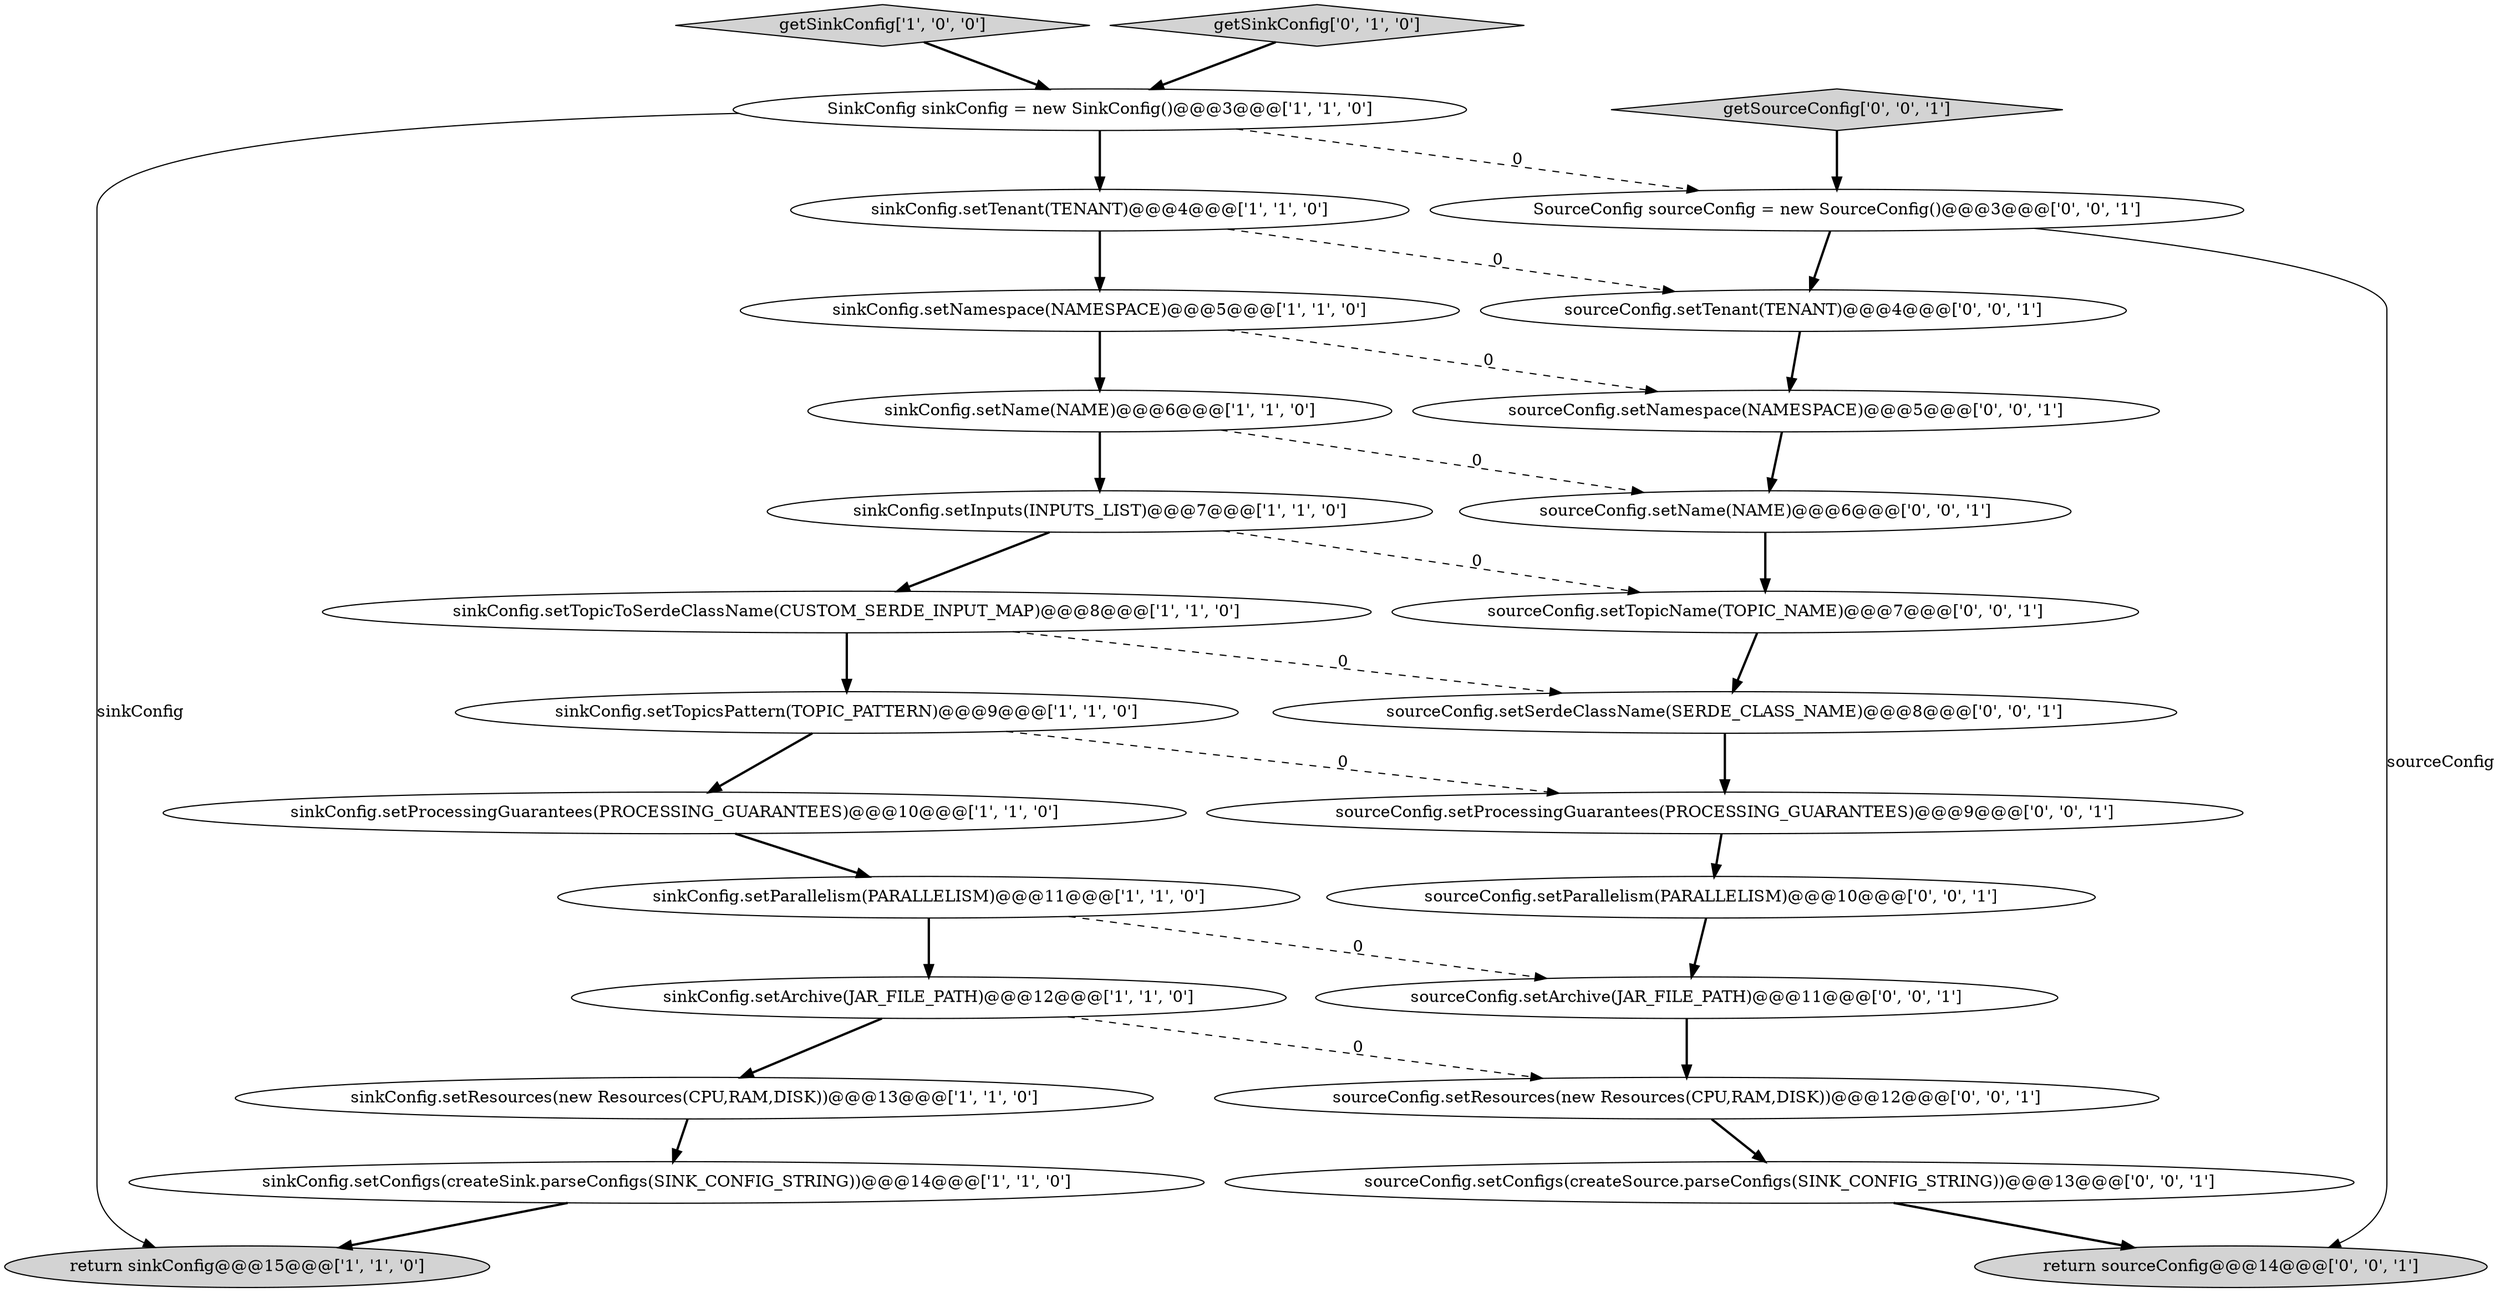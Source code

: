digraph {
0 [style = filled, label = "return sinkConfig@@@15@@@['1', '1', '0']", fillcolor = lightgray, shape = ellipse image = "AAA0AAABBB1BBB"];
11 [style = filled, label = "getSinkConfig['1', '0', '0']", fillcolor = lightgray, shape = diamond image = "AAA0AAABBB1BBB"];
8 [style = filled, label = "sinkConfig.setTopicToSerdeClassName(CUSTOM_SERDE_INPUT_MAP)@@@8@@@['1', '1', '0']", fillcolor = white, shape = ellipse image = "AAA0AAABBB1BBB"];
13 [style = filled, label = "sinkConfig.setArchive(JAR_FILE_PATH)@@@12@@@['1', '1', '0']", fillcolor = white, shape = ellipse image = "AAA0AAABBB1BBB"];
9 [style = filled, label = "sinkConfig.setTopicsPattern(TOPIC_PATTERN)@@@9@@@['1', '1', '0']", fillcolor = white, shape = ellipse image = "AAA0AAABBB1BBB"];
16 [style = filled, label = "sourceConfig.setArchive(JAR_FILE_PATH)@@@11@@@['0', '0', '1']", fillcolor = white, shape = ellipse image = "AAA0AAABBB3BBB"];
20 [style = filled, label = "sourceConfig.setName(NAME)@@@6@@@['0', '0', '1']", fillcolor = white, shape = ellipse image = "AAA0AAABBB3BBB"];
12 [style = filled, label = "sinkConfig.setInputs(INPUTS_LIST)@@@7@@@['1', '1', '0']", fillcolor = white, shape = ellipse image = "AAA0AAABBB1BBB"];
14 [style = filled, label = "getSinkConfig['0', '1', '0']", fillcolor = lightgray, shape = diamond image = "AAA0AAABBB2BBB"];
15 [style = filled, label = "sourceConfig.setProcessingGuarantees(PROCESSING_GUARANTEES)@@@9@@@['0', '0', '1']", fillcolor = white, shape = ellipse image = "AAA0AAABBB3BBB"];
23 [style = filled, label = "sourceConfig.setNamespace(NAMESPACE)@@@5@@@['0', '0', '1']", fillcolor = white, shape = ellipse image = "AAA0AAABBB3BBB"];
3 [style = filled, label = "SinkConfig sinkConfig = new SinkConfig()@@@3@@@['1', '1', '0']", fillcolor = white, shape = ellipse image = "AAA0AAABBB1BBB"];
19 [style = filled, label = "SourceConfig sourceConfig = new SourceConfig()@@@3@@@['0', '0', '1']", fillcolor = white, shape = ellipse image = "AAA0AAABBB3BBB"];
27 [style = filled, label = "sourceConfig.setConfigs(createSource.parseConfigs(SINK_CONFIG_STRING))@@@13@@@['0', '0', '1']", fillcolor = white, shape = ellipse image = "AAA0AAABBB3BBB"];
22 [style = filled, label = "sourceConfig.setParallelism(PARALLELISM)@@@10@@@['0', '0', '1']", fillcolor = white, shape = ellipse image = "AAA0AAABBB3BBB"];
26 [style = filled, label = "sourceConfig.setResources(new Resources(CPU,RAM,DISK))@@@12@@@['0', '0', '1']", fillcolor = white, shape = ellipse image = "AAA0AAABBB3BBB"];
2 [style = filled, label = "sinkConfig.setResources(new Resources(CPU,RAM,DISK))@@@13@@@['1', '1', '0']", fillcolor = white, shape = ellipse image = "AAA0AAABBB1BBB"];
24 [style = filled, label = "sourceConfig.setSerdeClassName(SERDE_CLASS_NAME)@@@8@@@['0', '0', '1']", fillcolor = white, shape = ellipse image = "AAA0AAABBB3BBB"];
7 [style = filled, label = "sinkConfig.setConfigs(createSink.parseConfigs(SINK_CONFIG_STRING))@@@14@@@['1', '1', '0']", fillcolor = white, shape = ellipse image = "AAA0AAABBB1BBB"];
25 [style = filled, label = "sourceConfig.setTopicName(TOPIC_NAME)@@@7@@@['0', '0', '1']", fillcolor = white, shape = ellipse image = "AAA0AAABBB3BBB"];
4 [style = filled, label = "sinkConfig.setProcessingGuarantees(PROCESSING_GUARANTEES)@@@10@@@['1', '1', '0']", fillcolor = white, shape = ellipse image = "AAA0AAABBB1BBB"];
5 [style = filled, label = "sinkConfig.setNamespace(NAMESPACE)@@@5@@@['1', '1', '0']", fillcolor = white, shape = ellipse image = "AAA0AAABBB1BBB"];
1 [style = filled, label = "sinkConfig.setTenant(TENANT)@@@4@@@['1', '1', '0']", fillcolor = white, shape = ellipse image = "AAA0AAABBB1BBB"];
21 [style = filled, label = "getSourceConfig['0', '0', '1']", fillcolor = lightgray, shape = diamond image = "AAA0AAABBB3BBB"];
18 [style = filled, label = "sourceConfig.setTenant(TENANT)@@@4@@@['0', '0', '1']", fillcolor = white, shape = ellipse image = "AAA0AAABBB3BBB"];
17 [style = filled, label = "return sourceConfig@@@14@@@['0', '0', '1']", fillcolor = lightgray, shape = ellipse image = "AAA0AAABBB3BBB"];
6 [style = filled, label = "sinkConfig.setParallelism(PARALLELISM)@@@11@@@['1', '1', '0']", fillcolor = white, shape = ellipse image = "AAA0AAABBB1BBB"];
10 [style = filled, label = "sinkConfig.setName(NAME)@@@6@@@['1', '1', '0']", fillcolor = white, shape = ellipse image = "AAA0AAABBB1BBB"];
1->5 [style = bold, label=""];
14->3 [style = bold, label=""];
5->10 [style = bold, label=""];
23->20 [style = bold, label=""];
19->18 [style = bold, label=""];
18->23 [style = bold, label=""];
3->1 [style = bold, label=""];
21->19 [style = bold, label=""];
19->17 [style = solid, label="sourceConfig"];
4->6 [style = bold, label=""];
22->16 [style = bold, label=""];
3->0 [style = solid, label="sinkConfig"];
5->23 [style = dashed, label="0"];
9->4 [style = bold, label=""];
16->26 [style = bold, label=""];
7->0 [style = bold, label=""];
1->18 [style = dashed, label="0"];
8->24 [style = dashed, label="0"];
20->25 [style = bold, label=""];
13->26 [style = dashed, label="0"];
15->22 [style = bold, label=""];
3->19 [style = dashed, label="0"];
25->24 [style = bold, label=""];
26->27 [style = bold, label=""];
6->16 [style = dashed, label="0"];
12->25 [style = dashed, label="0"];
11->3 [style = bold, label=""];
10->12 [style = bold, label=""];
12->8 [style = bold, label=""];
6->13 [style = bold, label=""];
8->9 [style = bold, label=""];
27->17 [style = bold, label=""];
10->20 [style = dashed, label="0"];
2->7 [style = bold, label=""];
9->15 [style = dashed, label="0"];
13->2 [style = bold, label=""];
24->15 [style = bold, label=""];
}
